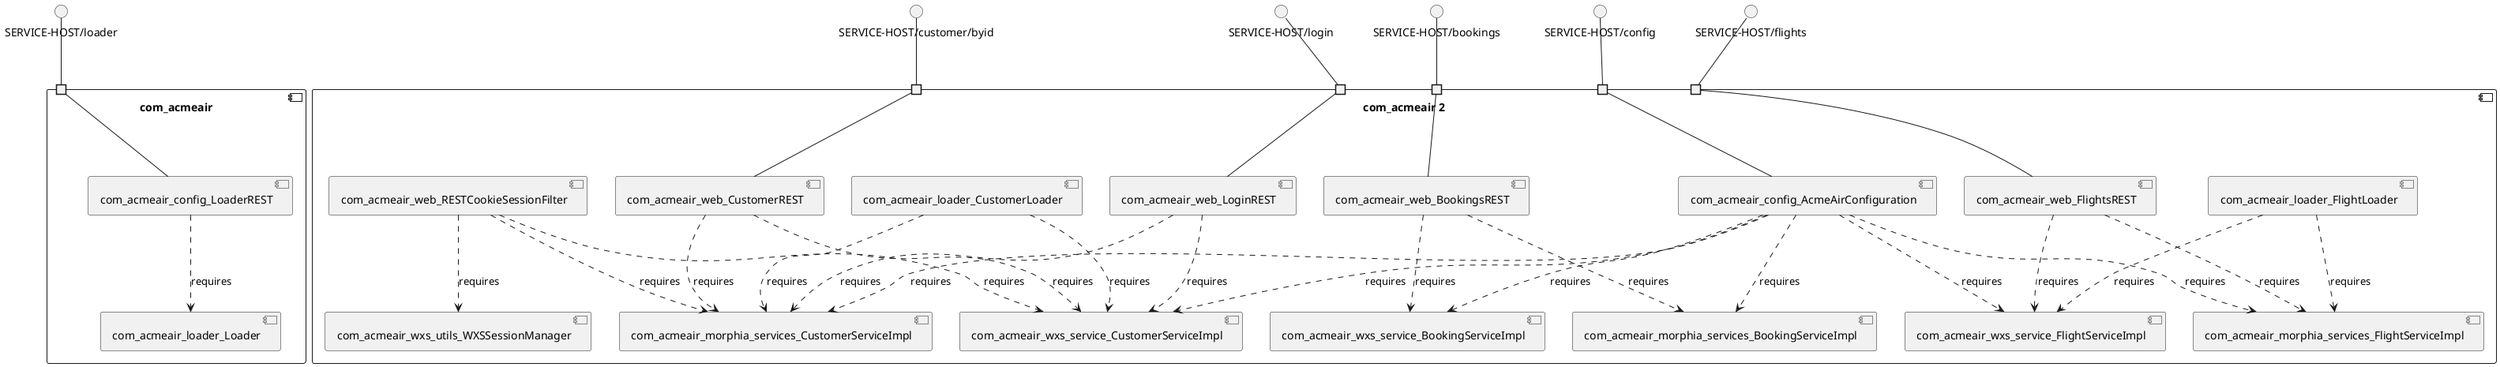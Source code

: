 @startuml
skinparam fixCircleLabelOverlapping true
skinparam componentStyle uml2
component "com_acmeair\n\n\n\n\n\n" {
[com_acmeair_loader_Loader]
[com_acmeair_config_LoaderREST]
portin " " as com_acmeair_requires_SERVICE_HOST_loader
[com_acmeair_config_LoaderREST]..>[com_acmeair_loader_Loader] : requires
"com_acmeair_requires_SERVICE_HOST_loader"--[com_acmeair_config_LoaderREST]
}
interface "SERVICE-HOST/loader" as interface.SERVICE_HOST_loader
interface.SERVICE_HOST_loader--"com_acmeair_requires_SERVICE_HOST_loader"
component "com_acmeair 2\n\n\n\n\n\n" {
[com_acmeair_loader_FlightLoader]
[com_acmeair_web_BookingsREST]
[com_acmeair_wxs_service_CustomerServiceImpl]
[com_acmeair_loader_CustomerLoader]
[com_acmeair_morphia_services_BookingServiceImpl]
[com_acmeair_web_CustomerREST]
[com_acmeair_morphia_services_FlightServiceImpl]
[com_acmeair_web_FlightsREST]
[com_acmeair_wxs_service_FlightServiceImpl]
[com_acmeair_web_LoginREST]
[com_acmeair_config_AcmeAirConfiguration]
[com_acmeair_morphia_services_CustomerServiceImpl]
[com_acmeair_wxs_service_BookingServiceImpl]
[com_acmeair_wxs_utils_WXSSessionManager]
[com_acmeair_web_RESTCookieSessionFilter]
portin " " as com_acmeair_2_requires_SERVICE_HOST_customer_byid
portin " " as com_acmeair_2_requires_SERVICE_HOST_bookings
portin " " as com_acmeair_2_requires_SERVICE_HOST_flights
portin " " as com_acmeair_2_requires_SERVICE_HOST_login
portin " " as com_acmeair_2_requires_SERVICE_HOST_config
[com_acmeair_web_RESTCookieSessionFilter]..>[com_acmeair_morphia_services_CustomerServiceImpl] : requires
[com_acmeair_web_BookingsREST]..>[com_acmeair_morphia_services_BookingServiceImpl] : requires
[com_acmeair_web_LoginREST]..>[com_acmeair_wxs_service_CustomerServiceImpl] : requires
[com_acmeair_config_AcmeAirConfiguration]..>[com_acmeair_wxs_service_CustomerServiceImpl] : requires
[com_acmeair_config_AcmeAirConfiguration]..>[com_acmeair_wxs_service_BookingServiceImpl] : requires
[com_acmeair_web_CustomerREST]..>[com_acmeair_morphia_services_CustomerServiceImpl] : requires
[com_acmeair_web_LoginREST]..>[com_acmeair_morphia_services_CustomerServiceImpl] : requires
[com_acmeair_web_RESTCookieSessionFilter]..>[com_acmeair_wxs_service_CustomerServiceImpl] : requires
[com_acmeair_web_CustomerREST]..>[com_acmeair_wxs_service_CustomerServiceImpl] : requires
[com_acmeair_loader_FlightLoader]..>[com_acmeair_morphia_services_FlightServiceImpl] : requires
[com_acmeair_web_FlightsREST]..>[com_acmeair_wxs_service_FlightServiceImpl] : requires
[com_acmeair_loader_CustomerLoader]..>[com_acmeair_morphia_services_CustomerServiceImpl] : requires
[com_acmeair_web_BookingsREST]..>[com_acmeair_wxs_service_BookingServiceImpl] : requires
[com_acmeair_config_AcmeAirConfiguration]..>[com_acmeair_morphia_services_BookingServiceImpl] : requires
[com_acmeair_config_AcmeAirConfiguration]..>[com_acmeair_morphia_services_FlightServiceImpl] : requires
[com_acmeair_loader_FlightLoader]..>[com_acmeair_wxs_service_FlightServiceImpl] : requires
[com_acmeair_config_AcmeAirConfiguration]..>[com_acmeair_morphia_services_CustomerServiceImpl] : requires
[com_acmeair_config_AcmeAirConfiguration]..>[com_acmeair_wxs_service_FlightServiceImpl] : requires
[com_acmeair_web_FlightsREST]..>[com_acmeair_morphia_services_FlightServiceImpl] : requires
[com_acmeair_loader_CustomerLoader]..>[com_acmeair_wxs_service_CustomerServiceImpl] : requires
[com_acmeair_web_RESTCookieSessionFilter]..>[com_acmeair_wxs_utils_WXSSessionManager] : requires
"com_acmeair_2_requires_SERVICE_HOST_login"--[com_acmeair_web_LoginREST]
"com_acmeair_2_requires_SERVICE_HOST_flights"--[com_acmeair_web_FlightsREST]
"com_acmeair_2_requires_SERVICE_HOST_bookings"--[com_acmeair_web_BookingsREST]
"com_acmeair_2_requires_SERVICE_HOST_customer_byid"--[com_acmeair_web_CustomerREST]
"com_acmeair_2_requires_SERVICE_HOST_config"--[com_acmeair_config_AcmeAirConfiguration]
}
interface "SERVICE-HOST/bookings" as interface.SERVICE_HOST_bookings
interface.SERVICE_HOST_bookings--"com_acmeair_2_requires_SERVICE_HOST_bookings"
interface "SERVICE-HOST/config" as interface.SERVICE_HOST_config
interface.SERVICE_HOST_config--"com_acmeair_2_requires_SERVICE_HOST_config"
interface "SERVICE-HOST/customer/byid" as interface.SERVICE_HOST_customer_byid
interface.SERVICE_HOST_customer_byid--"com_acmeair_2_requires_SERVICE_HOST_customer_byid"
interface "SERVICE-HOST/flights" as interface.SERVICE_HOST_flights
interface.SERVICE_HOST_flights--"com_acmeair_2_requires_SERVICE_HOST_flights"
interface "SERVICE-HOST/login" as interface.SERVICE_HOST_login
interface.SERVICE_HOST_login--"com_acmeair_2_requires_SERVICE_HOST_login"

@enduml
